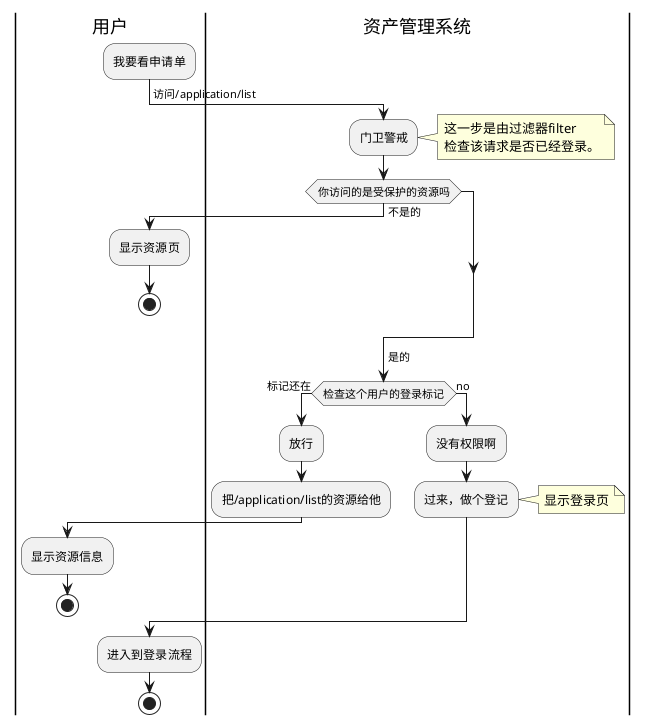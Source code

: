 @startuml
|用户|
:我要看申请单;
-> 访问/application/list;
|资产管理系统|
:门卫警戒;
note right
这一步是由过滤器filter
检查该请求是否已经登录。
end note
if (你访问的是受保护的资源吗) then (不是的)
|用户|
:显示资源页;
stop

endif
|资产管理系统|
-> 是的;
if (检查这个用户的登录标记) then (标记还在)
:放行;
:把/application/list的资源给他;
|用户|
:显示资源信息;
stop

else (no)
|资产管理系统|
:没有权限啊;
:过来，做个登记;
note right
显示登录页
end note
endif
|用户|
:进入到登录流程;
stop
@enduml